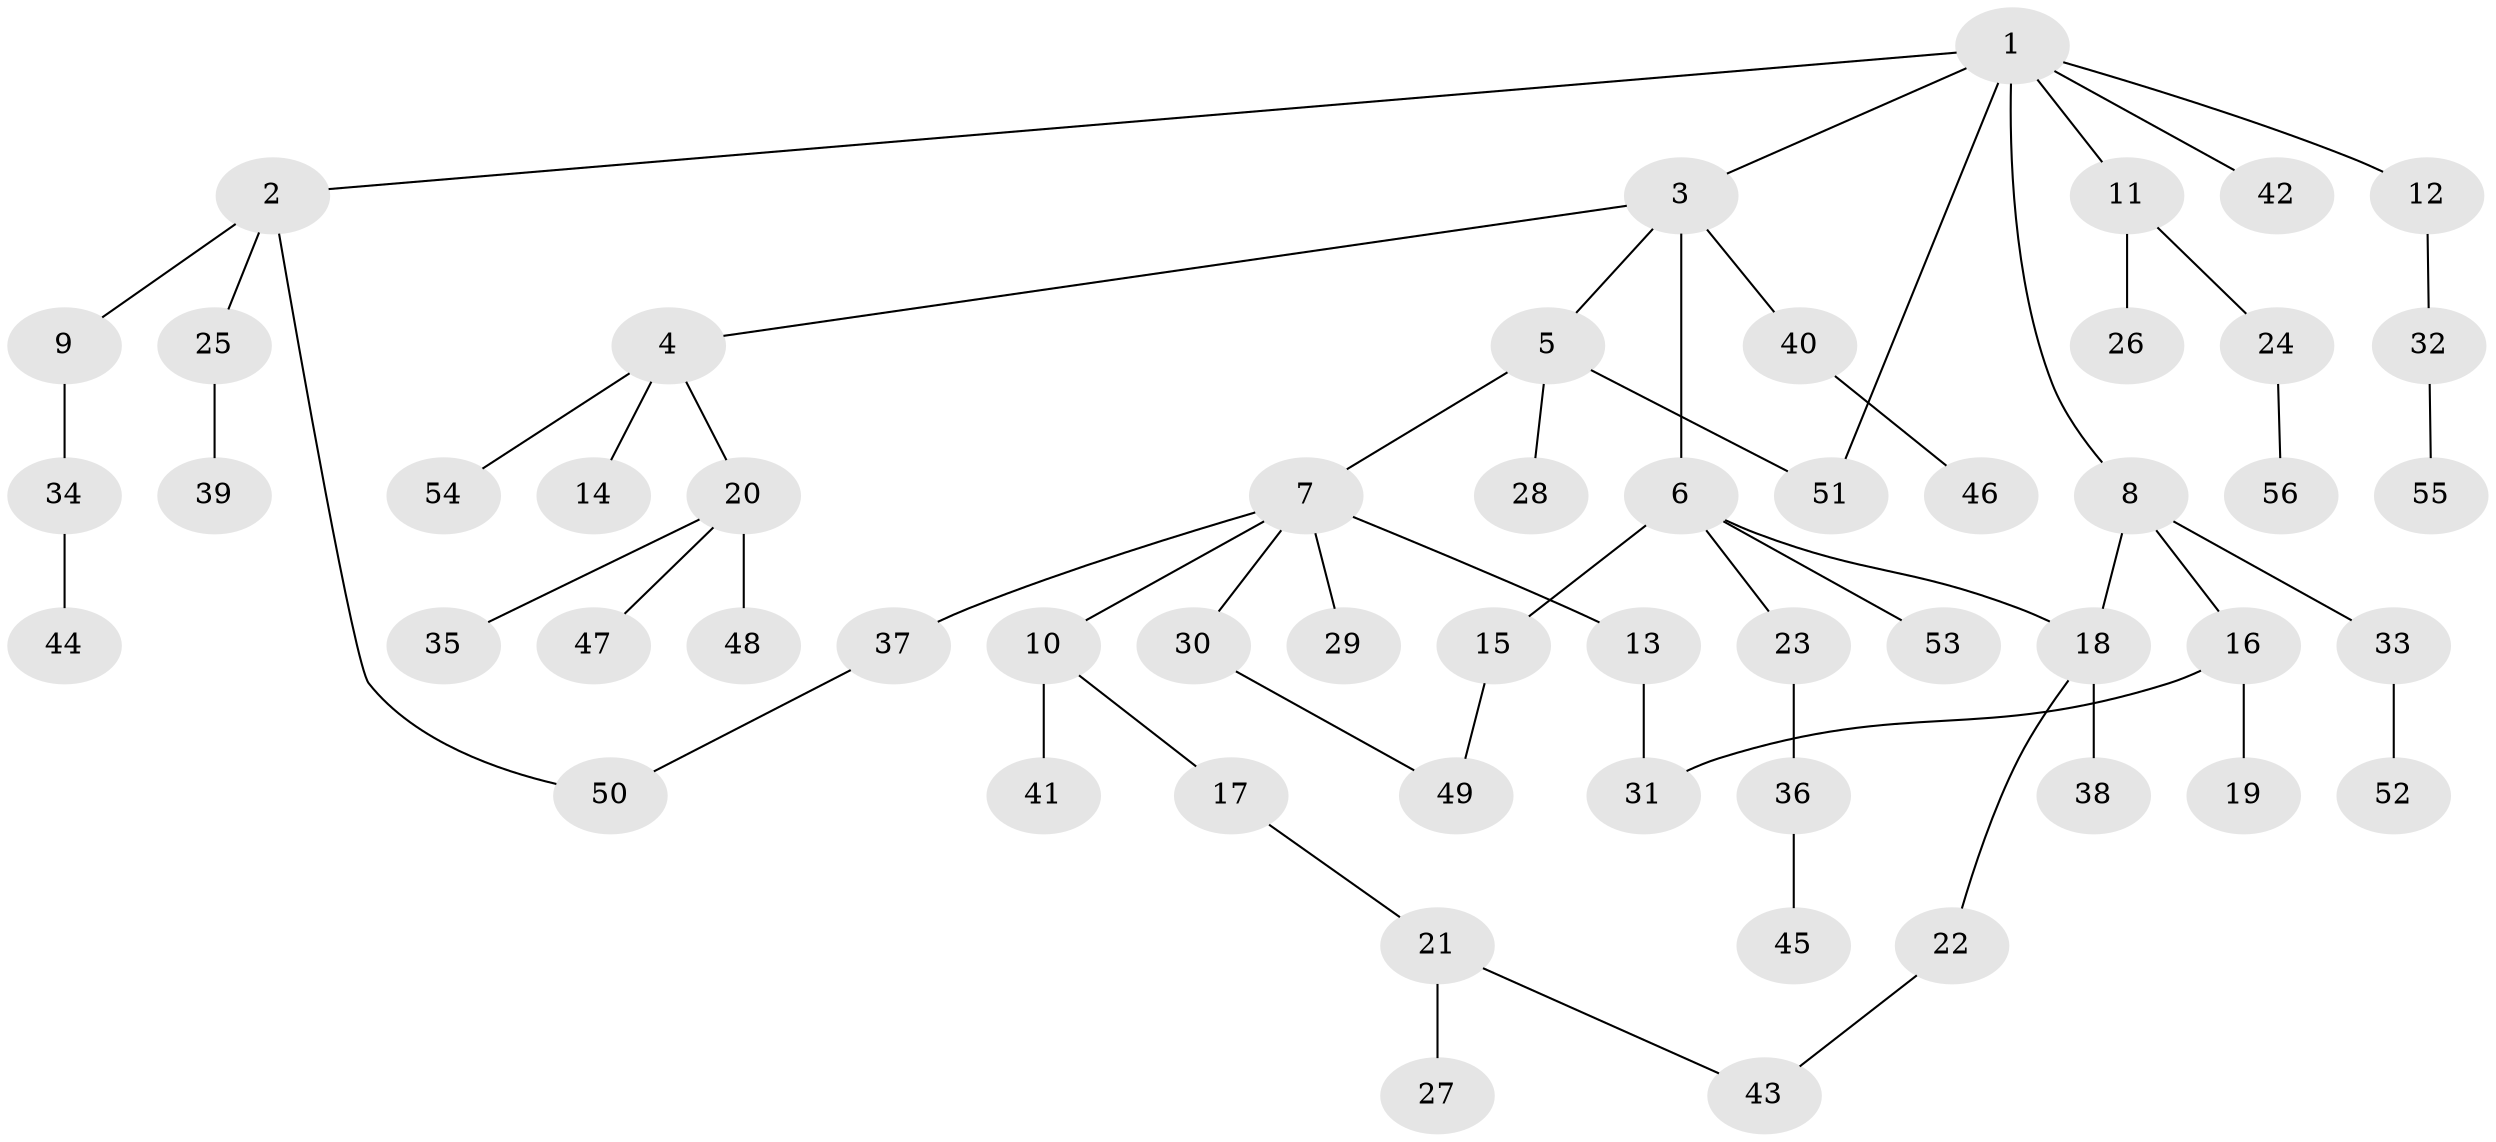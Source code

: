 // Generated by graph-tools (version 1.1) at 2025/34/03/09/25 02:34:09]
// undirected, 56 vertices, 61 edges
graph export_dot {
graph [start="1"]
  node [color=gray90,style=filled];
  1;
  2;
  3;
  4;
  5;
  6;
  7;
  8;
  9;
  10;
  11;
  12;
  13;
  14;
  15;
  16;
  17;
  18;
  19;
  20;
  21;
  22;
  23;
  24;
  25;
  26;
  27;
  28;
  29;
  30;
  31;
  32;
  33;
  34;
  35;
  36;
  37;
  38;
  39;
  40;
  41;
  42;
  43;
  44;
  45;
  46;
  47;
  48;
  49;
  50;
  51;
  52;
  53;
  54;
  55;
  56;
  1 -- 2;
  1 -- 3;
  1 -- 8;
  1 -- 11;
  1 -- 12;
  1 -- 42;
  1 -- 51;
  2 -- 9;
  2 -- 25;
  2 -- 50;
  3 -- 4;
  3 -- 5;
  3 -- 6;
  3 -- 40;
  4 -- 14;
  4 -- 20;
  4 -- 54;
  5 -- 7;
  5 -- 28;
  5 -- 51;
  6 -- 15;
  6 -- 23;
  6 -- 53;
  6 -- 18;
  7 -- 10;
  7 -- 13;
  7 -- 29;
  7 -- 30;
  7 -- 37;
  8 -- 16;
  8 -- 18;
  8 -- 33;
  9 -- 34;
  10 -- 17;
  10 -- 41;
  11 -- 24;
  11 -- 26;
  12 -- 32;
  13 -- 31;
  15 -- 49;
  16 -- 19;
  16 -- 31;
  17 -- 21;
  18 -- 22;
  18 -- 38;
  20 -- 35;
  20 -- 47;
  20 -- 48;
  21 -- 27;
  21 -- 43;
  22 -- 43;
  23 -- 36;
  24 -- 56;
  25 -- 39;
  30 -- 49;
  32 -- 55;
  33 -- 52;
  34 -- 44;
  36 -- 45;
  37 -- 50;
  40 -- 46;
}
